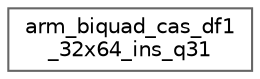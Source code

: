 digraph "Graphical Class Hierarchy"
{
 // LATEX_PDF_SIZE
  bgcolor="transparent";
  edge [fontname=Helvetica,fontsize=10,labelfontname=Helvetica,labelfontsize=10];
  node [fontname=Helvetica,fontsize=10,shape=box,height=0.2,width=0.4];
  rankdir="LR";
  Node0 [id="Node000000",label="arm_biquad_cas_df1\l_32x64_ins_q31",height=0.2,width=0.4,color="grey40", fillcolor="white", style="filled",URL="$structarm__biquad__cas__df1__32x64__ins__q31.html",tooltip="Instance structure for the high precision Q31 Biquad cascade filter."];
}

